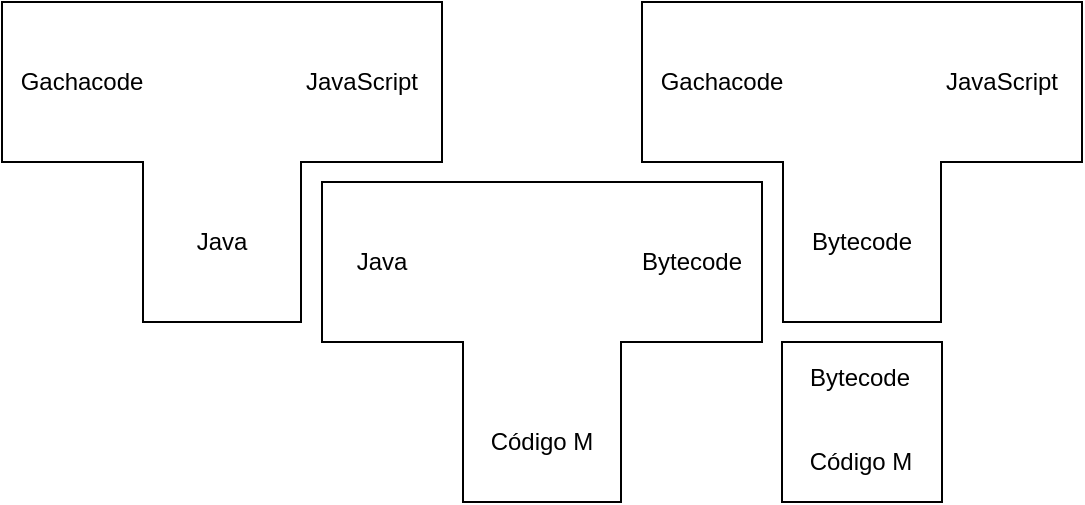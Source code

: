 <mxfile version="12.1.0" type="device" pages="1"><diagram id="dmYqF5bU5zJ-rF4upTFk" name="Page-1"><mxGraphModel dx="868" dy="520" grid="1" gridSize="10" guides="1" tooltips="1" connect="1" arrows="1" fold="1" page="1" pageScale="1" pageWidth="850" pageHeight="1100" math="0" shadow="0"><root><mxCell id="0"/><mxCell id="1" parent="0"/><mxCell id="Jc5BRSqDJ-AOdRN7F2kk-1" value="" style="shape=tee;whiteSpace=wrap;html=1;dx=79;dy=80;" parent="1" vertex="1"><mxGeometry x="80" y="240" width="220" height="160" as="geometry"/></mxCell><mxCell id="Jc5BRSqDJ-AOdRN7F2kk-2" value="" style="shape=tee;whiteSpace=wrap;html=1;dx=79;dy=80;" parent="1" vertex="1"><mxGeometry x="240" y="330" width="220" height="160" as="geometry"/></mxCell><mxCell id="Jc5BRSqDJ-AOdRN7F2kk-3" value="Gachacode" style="text;html=1;strokeColor=none;fillColor=none;align=center;verticalAlign=middle;whiteSpace=wrap;rounded=0;" parent="1" vertex="1"><mxGeometry x="100" y="270" width="40" height="20" as="geometry"/></mxCell><mxCell id="Jc5BRSqDJ-AOdRN7F2kk-4" value="Java" style="text;html=1;strokeColor=none;fillColor=none;align=center;verticalAlign=middle;whiteSpace=wrap;rounded=0;" parent="1" vertex="1"><mxGeometry x="170" y="350" width="40" height="20" as="geometry"/></mxCell><mxCell id="Jc5BRSqDJ-AOdRN7F2kk-5" value="Java" style="text;html=1;strokeColor=none;fillColor=none;align=center;verticalAlign=middle;whiteSpace=wrap;rounded=0;" parent="1" vertex="1"><mxGeometry x="250" y="360" width="40" height="20" as="geometry"/></mxCell><mxCell id="Jc5BRSqDJ-AOdRN7F2kk-7" value="Código M" style="text;html=1;strokeColor=none;fillColor=none;align=center;verticalAlign=middle;whiteSpace=wrap;rounded=0;" parent="1" vertex="1"><mxGeometry x="315" y="450" width="70" height="20" as="geometry"/></mxCell><mxCell id="Jc5BRSqDJ-AOdRN7F2kk-8" value="Bytecode" style="text;html=1;strokeColor=none;fillColor=none;align=center;verticalAlign=middle;whiteSpace=wrap;rounded=0;" parent="1" vertex="1"><mxGeometry x="405" y="360" width="40" height="20" as="geometry"/></mxCell><mxCell id="Jc5BRSqDJ-AOdRN7F2kk-10" value="JavaScript" style="text;html=1;strokeColor=none;fillColor=none;align=center;verticalAlign=middle;whiteSpace=wrap;rounded=0;" parent="1" vertex="1"><mxGeometry x="240" y="270" width="40" height="20" as="geometry"/></mxCell><mxCell id="myOeoYrTowEyc4-qj69d-1" value="" style="shape=tee;whiteSpace=wrap;html=1;dx=79;dy=80;" vertex="1" parent="1"><mxGeometry x="400" y="240" width="220" height="160" as="geometry"/></mxCell><mxCell id="myOeoYrTowEyc4-qj69d-2" value="Gachacode" style="text;html=1;strokeColor=none;fillColor=none;align=center;verticalAlign=middle;whiteSpace=wrap;rounded=0;" vertex="1" parent="1"><mxGeometry x="420" y="270" width="40" height="20" as="geometry"/></mxCell><mxCell id="myOeoYrTowEyc4-qj69d-3" value="Bytecode" style="text;html=1;strokeColor=none;fillColor=none;align=center;verticalAlign=middle;whiteSpace=wrap;rounded=0;" vertex="1" parent="1"><mxGeometry x="490" y="350" width="40" height="20" as="geometry"/></mxCell><mxCell id="myOeoYrTowEyc4-qj69d-4" value="JavaScript" style="text;html=1;strokeColor=none;fillColor=none;align=center;verticalAlign=middle;whiteSpace=wrap;rounded=0;" vertex="1" parent="1"><mxGeometry x="560" y="270" width="40" height="20" as="geometry"/></mxCell><mxCell id="myOeoYrTowEyc4-qj69d-5" value="" style="whiteSpace=wrap;html=1;aspect=fixed;" vertex="1" parent="1"><mxGeometry x="470" y="410" width="80" height="80" as="geometry"/></mxCell><mxCell id="myOeoYrTowEyc4-qj69d-6" value="Bytecode" style="text;html=1;strokeColor=none;fillColor=none;align=center;verticalAlign=middle;whiteSpace=wrap;rounded=0;" vertex="1" parent="1"><mxGeometry x="489" y="418" width="40" height="20" as="geometry"/></mxCell><mxCell id="myOeoYrTowEyc4-qj69d-7" value="Código M" style="text;html=1;strokeColor=none;fillColor=none;align=center;verticalAlign=middle;whiteSpace=wrap;rounded=0;" vertex="1" parent="1"><mxGeometry x="479" y="460" width="61" height="20" as="geometry"/></mxCell></root></mxGraphModel></diagram></mxfile>